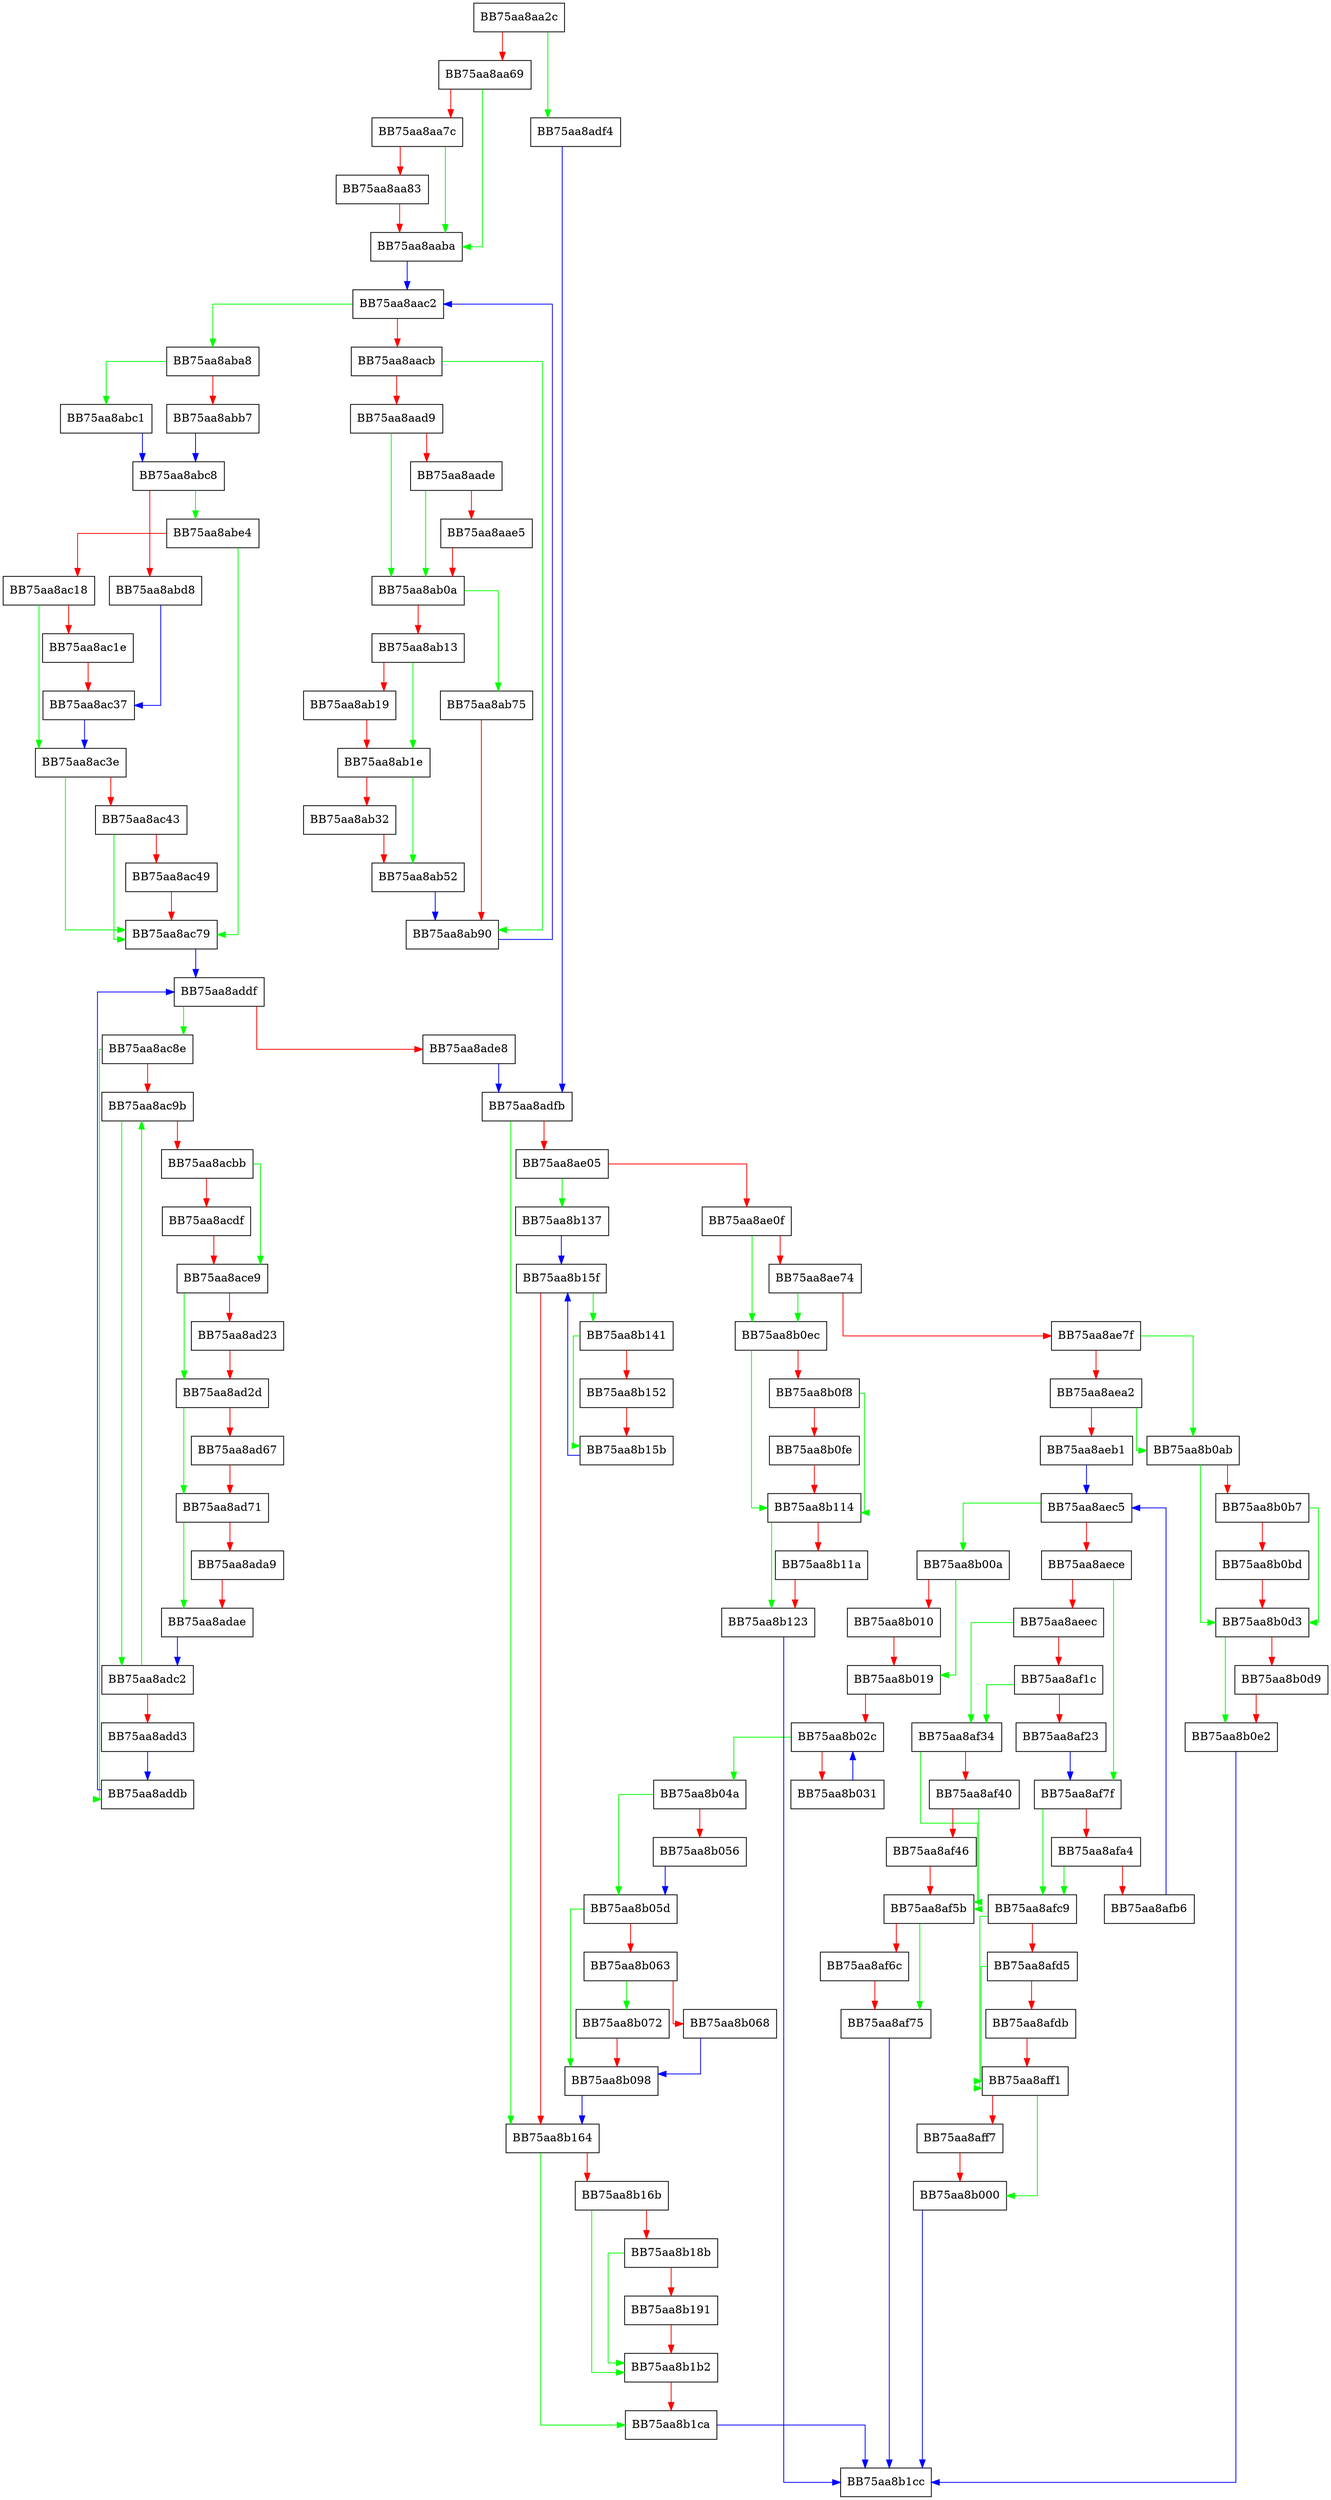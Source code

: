 digraph PostProcessRecordsWorker {
  node [shape="box"];
  graph [splines=ortho];
  BB75aa8aa2c -> BB75aa8adf4 [color="green"];
  BB75aa8aa2c -> BB75aa8aa69 [color="red"];
  BB75aa8aa69 -> BB75aa8aaba [color="green"];
  BB75aa8aa69 -> BB75aa8aa7c [color="red"];
  BB75aa8aa7c -> BB75aa8aaba [color="green"];
  BB75aa8aa7c -> BB75aa8aa83 [color="red"];
  BB75aa8aa83 -> BB75aa8aaba [color="red"];
  BB75aa8aaba -> BB75aa8aac2 [color="blue"];
  BB75aa8aac2 -> BB75aa8aba8 [color="green"];
  BB75aa8aac2 -> BB75aa8aacb [color="red"];
  BB75aa8aacb -> BB75aa8ab90 [color="green"];
  BB75aa8aacb -> BB75aa8aad9 [color="red"];
  BB75aa8aad9 -> BB75aa8ab0a [color="green"];
  BB75aa8aad9 -> BB75aa8aade [color="red"];
  BB75aa8aade -> BB75aa8ab0a [color="green"];
  BB75aa8aade -> BB75aa8aae5 [color="red"];
  BB75aa8aae5 -> BB75aa8ab0a [color="red"];
  BB75aa8ab0a -> BB75aa8ab75 [color="green"];
  BB75aa8ab0a -> BB75aa8ab13 [color="red"];
  BB75aa8ab13 -> BB75aa8ab1e [color="green"];
  BB75aa8ab13 -> BB75aa8ab19 [color="red"];
  BB75aa8ab19 -> BB75aa8ab1e [color="red"];
  BB75aa8ab1e -> BB75aa8ab52 [color="green"];
  BB75aa8ab1e -> BB75aa8ab32 [color="red"];
  BB75aa8ab32 -> BB75aa8ab52 [color="red"];
  BB75aa8ab52 -> BB75aa8ab90 [color="blue"];
  BB75aa8ab75 -> BB75aa8ab90 [color="red"];
  BB75aa8ab90 -> BB75aa8aac2 [color="blue"];
  BB75aa8aba8 -> BB75aa8abc1 [color="green"];
  BB75aa8aba8 -> BB75aa8abb7 [color="red"];
  BB75aa8abb7 -> BB75aa8abc8 [color="blue"];
  BB75aa8abc1 -> BB75aa8abc8 [color="blue"];
  BB75aa8abc8 -> BB75aa8abe4 [color="green"];
  BB75aa8abc8 -> BB75aa8abd8 [color="red"];
  BB75aa8abd8 -> BB75aa8ac37 [color="blue"];
  BB75aa8abe4 -> BB75aa8ac79 [color="green"];
  BB75aa8abe4 -> BB75aa8ac18 [color="red"];
  BB75aa8ac18 -> BB75aa8ac3e [color="green"];
  BB75aa8ac18 -> BB75aa8ac1e [color="red"];
  BB75aa8ac1e -> BB75aa8ac37 [color="red"];
  BB75aa8ac37 -> BB75aa8ac3e [color="blue"];
  BB75aa8ac3e -> BB75aa8ac79 [color="green"];
  BB75aa8ac3e -> BB75aa8ac43 [color="red"];
  BB75aa8ac43 -> BB75aa8ac79 [color="green"];
  BB75aa8ac43 -> BB75aa8ac49 [color="red"];
  BB75aa8ac49 -> BB75aa8ac79 [color="red"];
  BB75aa8ac79 -> BB75aa8addf [color="blue"];
  BB75aa8ac8e -> BB75aa8addb [color="green"];
  BB75aa8ac8e -> BB75aa8ac9b [color="red"];
  BB75aa8ac9b -> BB75aa8adc2 [color="green"];
  BB75aa8ac9b -> BB75aa8acbb [color="red"];
  BB75aa8acbb -> BB75aa8ace9 [color="green"];
  BB75aa8acbb -> BB75aa8acdf [color="red"];
  BB75aa8acdf -> BB75aa8ace9 [color="red"];
  BB75aa8ace9 -> BB75aa8ad2d [color="green"];
  BB75aa8ace9 -> BB75aa8ad23 [color="red"];
  BB75aa8ad23 -> BB75aa8ad2d [color="red"];
  BB75aa8ad2d -> BB75aa8ad71 [color="green"];
  BB75aa8ad2d -> BB75aa8ad67 [color="red"];
  BB75aa8ad67 -> BB75aa8ad71 [color="red"];
  BB75aa8ad71 -> BB75aa8adae [color="green"];
  BB75aa8ad71 -> BB75aa8ada9 [color="red"];
  BB75aa8ada9 -> BB75aa8adae [color="red"];
  BB75aa8adae -> BB75aa8adc2 [color="blue"];
  BB75aa8adc2 -> BB75aa8ac9b [color="green"];
  BB75aa8adc2 -> BB75aa8add3 [color="red"];
  BB75aa8add3 -> BB75aa8addb [color="blue"];
  BB75aa8addb -> BB75aa8addf [color="blue"];
  BB75aa8addf -> BB75aa8ac8e [color="green"];
  BB75aa8addf -> BB75aa8ade8 [color="red"];
  BB75aa8ade8 -> BB75aa8adfb [color="blue"];
  BB75aa8adf4 -> BB75aa8adfb [color="blue"];
  BB75aa8adfb -> BB75aa8b164 [color="green"];
  BB75aa8adfb -> BB75aa8ae05 [color="red"];
  BB75aa8ae05 -> BB75aa8b137 [color="green"];
  BB75aa8ae05 -> BB75aa8ae0f [color="red"];
  BB75aa8ae0f -> BB75aa8b0ec [color="green"];
  BB75aa8ae0f -> BB75aa8ae74 [color="red"];
  BB75aa8ae74 -> BB75aa8b0ec [color="green"];
  BB75aa8ae74 -> BB75aa8ae7f [color="red"];
  BB75aa8ae7f -> BB75aa8b0ab [color="green"];
  BB75aa8ae7f -> BB75aa8aea2 [color="red"];
  BB75aa8aea2 -> BB75aa8b0ab [color="green"];
  BB75aa8aea2 -> BB75aa8aeb1 [color="red"];
  BB75aa8aeb1 -> BB75aa8aec5 [color="blue"];
  BB75aa8aec5 -> BB75aa8b00a [color="green"];
  BB75aa8aec5 -> BB75aa8aece [color="red"];
  BB75aa8aece -> BB75aa8af7f [color="green"];
  BB75aa8aece -> BB75aa8aeec [color="red"];
  BB75aa8aeec -> BB75aa8af34 [color="green"];
  BB75aa8aeec -> BB75aa8af1c [color="red"];
  BB75aa8af1c -> BB75aa8af34 [color="green"];
  BB75aa8af1c -> BB75aa8af23 [color="red"];
  BB75aa8af23 -> BB75aa8af7f [color="blue"];
  BB75aa8af34 -> BB75aa8af5b [color="green"];
  BB75aa8af34 -> BB75aa8af40 [color="red"];
  BB75aa8af40 -> BB75aa8af5b [color="green"];
  BB75aa8af40 -> BB75aa8af46 [color="red"];
  BB75aa8af46 -> BB75aa8af5b [color="red"];
  BB75aa8af5b -> BB75aa8af75 [color="green"];
  BB75aa8af5b -> BB75aa8af6c [color="red"];
  BB75aa8af6c -> BB75aa8af75 [color="red"];
  BB75aa8af75 -> BB75aa8b1cc [color="blue"];
  BB75aa8af7f -> BB75aa8afc9 [color="green"];
  BB75aa8af7f -> BB75aa8afa4 [color="red"];
  BB75aa8afa4 -> BB75aa8afc9 [color="green"];
  BB75aa8afa4 -> BB75aa8afb6 [color="red"];
  BB75aa8afb6 -> BB75aa8aec5 [color="blue"];
  BB75aa8afc9 -> BB75aa8aff1 [color="green"];
  BB75aa8afc9 -> BB75aa8afd5 [color="red"];
  BB75aa8afd5 -> BB75aa8aff1 [color="green"];
  BB75aa8afd5 -> BB75aa8afdb [color="red"];
  BB75aa8afdb -> BB75aa8aff1 [color="red"];
  BB75aa8aff1 -> BB75aa8b000 [color="green"];
  BB75aa8aff1 -> BB75aa8aff7 [color="red"];
  BB75aa8aff7 -> BB75aa8b000 [color="red"];
  BB75aa8b000 -> BB75aa8b1cc [color="blue"];
  BB75aa8b00a -> BB75aa8b019 [color="green"];
  BB75aa8b00a -> BB75aa8b010 [color="red"];
  BB75aa8b010 -> BB75aa8b019 [color="red"];
  BB75aa8b019 -> BB75aa8b02c [color="red"];
  BB75aa8b02c -> BB75aa8b04a [color="green"];
  BB75aa8b02c -> BB75aa8b031 [color="red"];
  BB75aa8b031 -> BB75aa8b02c [color="blue"];
  BB75aa8b04a -> BB75aa8b05d [color="green"];
  BB75aa8b04a -> BB75aa8b056 [color="red"];
  BB75aa8b056 -> BB75aa8b05d [color="blue"];
  BB75aa8b05d -> BB75aa8b098 [color="green"];
  BB75aa8b05d -> BB75aa8b063 [color="red"];
  BB75aa8b063 -> BB75aa8b072 [color="green"];
  BB75aa8b063 -> BB75aa8b068 [color="red"];
  BB75aa8b068 -> BB75aa8b098 [color="blue"];
  BB75aa8b072 -> BB75aa8b098 [color="red"];
  BB75aa8b098 -> BB75aa8b164 [color="blue"];
  BB75aa8b0ab -> BB75aa8b0d3 [color="green"];
  BB75aa8b0ab -> BB75aa8b0b7 [color="red"];
  BB75aa8b0b7 -> BB75aa8b0d3 [color="green"];
  BB75aa8b0b7 -> BB75aa8b0bd [color="red"];
  BB75aa8b0bd -> BB75aa8b0d3 [color="red"];
  BB75aa8b0d3 -> BB75aa8b0e2 [color="green"];
  BB75aa8b0d3 -> BB75aa8b0d9 [color="red"];
  BB75aa8b0d9 -> BB75aa8b0e2 [color="red"];
  BB75aa8b0e2 -> BB75aa8b1cc [color="blue"];
  BB75aa8b0ec -> BB75aa8b114 [color="green"];
  BB75aa8b0ec -> BB75aa8b0f8 [color="red"];
  BB75aa8b0f8 -> BB75aa8b114 [color="green"];
  BB75aa8b0f8 -> BB75aa8b0fe [color="red"];
  BB75aa8b0fe -> BB75aa8b114 [color="red"];
  BB75aa8b114 -> BB75aa8b123 [color="green"];
  BB75aa8b114 -> BB75aa8b11a [color="red"];
  BB75aa8b11a -> BB75aa8b123 [color="red"];
  BB75aa8b123 -> BB75aa8b1cc [color="blue"];
  BB75aa8b137 -> BB75aa8b15f [color="blue"];
  BB75aa8b141 -> BB75aa8b15b [color="green"];
  BB75aa8b141 -> BB75aa8b152 [color="red"];
  BB75aa8b152 -> BB75aa8b15b [color="red"];
  BB75aa8b15b -> BB75aa8b15f [color="blue"];
  BB75aa8b15f -> BB75aa8b141 [color="green"];
  BB75aa8b15f -> BB75aa8b164 [color="red"];
  BB75aa8b164 -> BB75aa8b1ca [color="green"];
  BB75aa8b164 -> BB75aa8b16b [color="red"];
  BB75aa8b16b -> BB75aa8b1b2 [color="green"];
  BB75aa8b16b -> BB75aa8b18b [color="red"];
  BB75aa8b18b -> BB75aa8b1b2 [color="green"];
  BB75aa8b18b -> BB75aa8b191 [color="red"];
  BB75aa8b191 -> BB75aa8b1b2 [color="red"];
  BB75aa8b1b2 -> BB75aa8b1ca [color="red"];
  BB75aa8b1ca -> BB75aa8b1cc [color="blue"];
}
